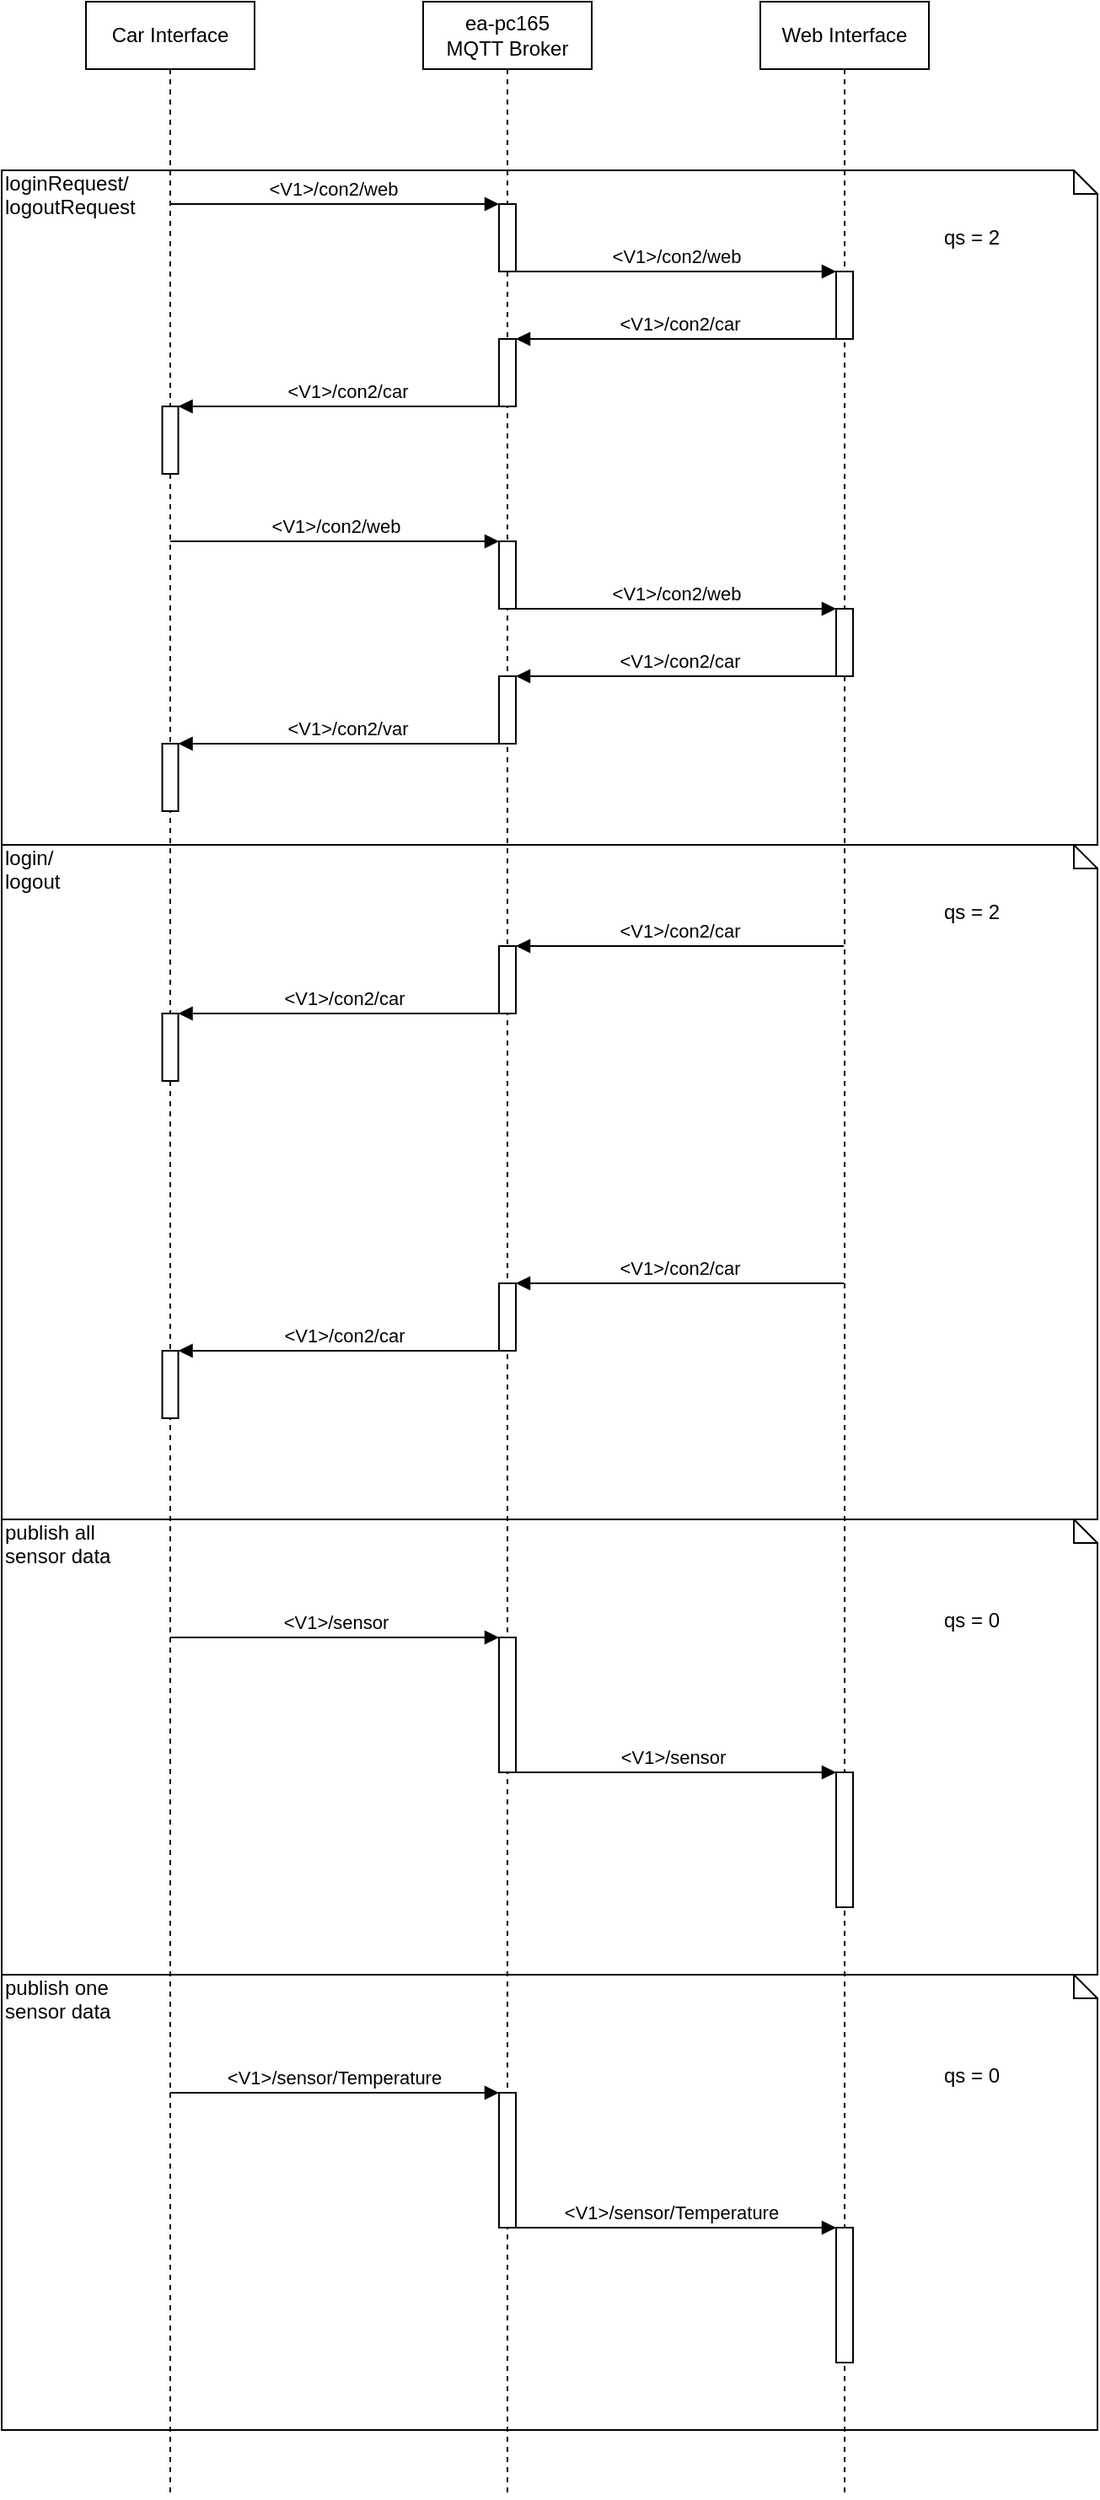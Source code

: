 <mxfile version="13.4.0" type="device"><diagram id="3o8GCCIqLFXXOW-6DPeL" name="Page-1"><mxGraphModel dx="466" dy="622" grid="1" gridSize="10" guides="1" tooltips="1" connect="1" arrows="1" fold="1" page="1" pageScale="1" pageWidth="827" pageHeight="1169" math="0" shadow="0"><root><mxCell id="0"/><mxCell id="1" parent="0"/><mxCell id="--f7s0Knas25JcGy6Pvs-100" value="login/&lt;br&gt;logout" style="shape=note;whiteSpace=wrap;html=1;size=14;verticalAlign=top;align=left;spacingTop=-6;" vertex="1" parent="1"><mxGeometry x="860" y="580" width="650" height="400" as="geometry"/></mxCell><mxCell id="--f7s0Knas25JcGy6Pvs-93" value="publish one&amp;nbsp;&lt;br&gt;sensor data" style="shape=note;whiteSpace=wrap;html=1;size=14;verticalAlign=top;align=left;spacingTop=-6;" vertex="1" parent="1"><mxGeometry x="860" y="1250" width="650" height="270" as="geometry"/></mxCell><mxCell id="--f7s0Knas25JcGy6Pvs-82" value="publish all&lt;br&gt;sensor data" style="shape=note;whiteSpace=wrap;html=1;size=14;verticalAlign=top;align=left;spacingTop=-6;" vertex="1" parent="1"><mxGeometry x="860" y="980" width="650" height="270" as="geometry"/></mxCell><mxCell id="--f7s0Knas25JcGy6Pvs-60" value="loginRequest/&lt;br&gt;logoutRequest" style="shape=note;whiteSpace=wrap;html=1;size=14;verticalAlign=top;align=left;spacingTop=-6;" vertex="1" parent="1"><mxGeometry x="860" y="180" width="650" height="400" as="geometry"/></mxCell><mxCell id="--f7s0Knas25JcGy6Pvs-8" value="Car Interface" style="shape=umlLifeline;perimeter=lifelinePerimeter;whiteSpace=wrap;html=1;container=1;collapsible=0;recursiveResize=0;outlineConnect=0;" vertex="1" parent="1"><mxGeometry x="910" y="80" width="100" height="1480" as="geometry"/></mxCell><mxCell id="--f7s0Knas25JcGy6Pvs-45" value="" style="html=1;points=[];perimeter=orthogonalPerimeter;" vertex="1" parent="--f7s0Knas25JcGy6Pvs-8"><mxGeometry x="45.25" y="240" width="9.5" height="40" as="geometry"/></mxCell><mxCell id="--f7s0Knas25JcGy6Pvs-16" value="ea-pc165 &lt;br&gt;MQTT Broker" style="shape=umlLifeline;perimeter=lifelinePerimeter;whiteSpace=wrap;html=1;container=1;collapsible=0;recursiveResize=0;outlineConnect=0;" vertex="1" parent="1"><mxGeometry x="1110" y="80" width="100" height="1480" as="geometry"/></mxCell><mxCell id="--f7s0Knas25JcGy6Pvs-54" value="" style="html=1;points=[];perimeter=orthogonalPerimeter;" vertex="1" parent="--f7s0Knas25JcGy6Pvs-16"><mxGeometry x="45" y="200" width="10" height="40" as="geometry"/></mxCell><mxCell id="--f7s0Knas25JcGy6Pvs-55" value="&amp;lt;V1&amp;gt;/con2/car" style="html=1;verticalAlign=bottom;endArrow=block;entryX=1;entryY=0;" edge="1" parent="--f7s0Knas25JcGy6Pvs-16" target="--f7s0Knas25JcGy6Pvs-54"><mxGeometry relative="1" as="geometry"><mxPoint x="249.5" y="200.0" as="sourcePoint"/></mxGeometry></mxCell><mxCell id="--f7s0Knas25JcGy6Pvs-83" value="" style="html=1;points=[];perimeter=orthogonalPerimeter;" vertex="1" parent="--f7s0Knas25JcGy6Pvs-16"><mxGeometry x="45" y="970" width="10" height="80" as="geometry"/></mxCell><mxCell id="--f7s0Knas25JcGy6Pvs-42" value="" style="html=1;points=[];perimeter=orthogonalPerimeter;" vertex="1" parent="1"><mxGeometry x="1155" y="200" width="10" height="40" as="geometry"/></mxCell><mxCell id="--f7s0Knas25JcGy6Pvs-43" value="&amp;lt;V1&amp;gt;/con2/web&amp;nbsp;" style="html=1;verticalAlign=bottom;endArrow=block;entryX=0;entryY=0;" edge="1" target="--f7s0Knas25JcGy6Pvs-42" parent="1"><mxGeometry relative="1" as="geometry"><mxPoint x="960" y="200" as="sourcePoint"/></mxGeometry></mxCell><mxCell id="--f7s0Knas25JcGy6Pvs-46" value="&amp;lt;V1&amp;gt;/con2/car" style="html=1;verticalAlign=bottom;endArrow=block;entryX=1;entryY=0;" edge="1" target="--f7s0Knas25JcGy6Pvs-45" parent="1"><mxGeometry relative="1" as="geometry"><mxPoint x="1165" y="320.0" as="sourcePoint"/></mxGeometry></mxCell><mxCell id="--f7s0Knas25JcGy6Pvs-48" value="Web Interface" style="shape=umlLifeline;perimeter=lifelinePerimeter;whiteSpace=wrap;html=1;container=1;collapsible=0;recursiveResize=0;outlineConnect=0;" vertex="1" parent="1"><mxGeometry x="1310" y="80" width="100" height="1480" as="geometry"/></mxCell><mxCell id="--f7s0Knas25JcGy6Pvs-51" value="" style="html=1;points=[];perimeter=orthogonalPerimeter;" vertex="1" parent="--f7s0Knas25JcGy6Pvs-48"><mxGeometry x="45" y="160" width="10" height="40" as="geometry"/></mxCell><mxCell id="--f7s0Knas25JcGy6Pvs-88" value="" style="html=1;points=[];perimeter=orthogonalPerimeter;" vertex="1" parent="--f7s0Knas25JcGy6Pvs-48"><mxGeometry x="45" y="1050" width="10" height="80" as="geometry"/></mxCell><mxCell id="--f7s0Knas25JcGy6Pvs-52" value="&amp;lt;V1&amp;gt;/con2/web" style="html=1;verticalAlign=bottom;endArrow=block;entryX=0;entryY=0;" edge="1" target="--f7s0Knas25JcGy6Pvs-51" parent="1"><mxGeometry relative="1" as="geometry"><mxPoint x="1165" y="240" as="sourcePoint"/></mxGeometry></mxCell><mxCell id="--f7s0Knas25JcGy6Pvs-62" value="qs = 2&lt;br&gt;" style="text;html=1;align=center;verticalAlign=middle;resizable=0;points=[];autosize=1;" vertex="1" parent="1"><mxGeometry x="1410" y="210" width="50" height="20" as="geometry"/></mxCell><mxCell id="--f7s0Knas25JcGy6Pvs-66" value="" style="html=1;points=[];perimeter=orthogonalPerimeter;" vertex="1" parent="1"><mxGeometry x="955.25" y="520" width="9.5" height="40" as="geometry"/></mxCell><mxCell id="--f7s0Knas25JcGy6Pvs-67" value="" style="html=1;points=[];perimeter=orthogonalPerimeter;" vertex="1" parent="1"><mxGeometry x="955.25" y="880" width="9.5" height="40" as="geometry"/></mxCell><mxCell id="--f7s0Knas25JcGy6Pvs-68" value="" style="html=1;points=[];perimeter=orthogonalPerimeter;" vertex="1" parent="1"><mxGeometry x="1155" y="480" width="10" height="40" as="geometry"/></mxCell><mxCell id="--f7s0Knas25JcGy6Pvs-69" value="&amp;lt;V1&amp;gt;/con2/car" style="html=1;verticalAlign=bottom;endArrow=block;entryX=1;entryY=0;" edge="1" parent="1" target="--f7s0Knas25JcGy6Pvs-68"><mxGeometry relative="1" as="geometry"><mxPoint x="1359.5" y="480.0" as="sourcePoint"/></mxGeometry></mxCell><mxCell id="--f7s0Knas25JcGy6Pvs-70" value="" style="html=1;points=[];perimeter=orthogonalPerimeter;" vertex="1" parent="1"><mxGeometry x="1155" y="840" width="10" height="40" as="geometry"/></mxCell><mxCell id="--f7s0Knas25JcGy6Pvs-71" value="&amp;lt;V1&amp;gt;/con2/car" style="html=1;verticalAlign=bottom;endArrow=block;entryX=1;entryY=0;" edge="1" parent="1" target="--f7s0Knas25JcGy6Pvs-67"><mxGeometry relative="1" as="geometry"><mxPoint x="1160" y="880" as="sourcePoint"/></mxGeometry></mxCell><mxCell id="--f7s0Knas25JcGy6Pvs-72" value="" style="html=1;points=[];perimeter=orthogonalPerimeter;" vertex="1" parent="1"><mxGeometry x="1155" y="400" width="10" height="40" as="geometry"/></mxCell><mxCell id="--f7s0Knas25JcGy6Pvs-73" value="&amp;lt;V1&amp;gt;/con2/web" style="html=1;verticalAlign=bottom;endArrow=block;entryX=0;entryY=0;" edge="1" parent="1" target="--f7s0Knas25JcGy6Pvs-72"><mxGeometry relative="1" as="geometry"><mxPoint x="960" y="400.0" as="sourcePoint"/></mxGeometry></mxCell><mxCell id="--f7s0Knas25JcGy6Pvs-74" value="&amp;lt;V1&amp;gt;/con2/var" style="html=1;verticalAlign=bottom;endArrow=block;entryX=1;entryY=0;" edge="1" parent="1" target="--f7s0Knas25JcGy6Pvs-66"><mxGeometry relative="1" as="geometry"><mxPoint x="1165" y="520.0" as="sourcePoint"/></mxGeometry></mxCell><mxCell id="--f7s0Knas25JcGy6Pvs-75" value="" style="html=1;points=[];perimeter=orthogonalPerimeter;" vertex="1" parent="1"><mxGeometry x="1355" y="440" width="10" height="40" as="geometry"/></mxCell><mxCell id="--f7s0Knas25JcGy6Pvs-76" value="&amp;lt;V1&amp;gt;/con2/web" style="html=1;verticalAlign=bottom;endArrow=block;entryX=0;entryY=0;" edge="1" parent="1" target="--f7s0Knas25JcGy6Pvs-75"><mxGeometry relative="1" as="geometry"><mxPoint x="1165" y="440.0" as="sourcePoint"/></mxGeometry></mxCell><mxCell id="--f7s0Knas25JcGy6Pvs-77" value="&amp;lt;V1&amp;gt;/con2/car" style="html=1;verticalAlign=bottom;endArrow=block;entryX=1;entryY=0;" edge="1" parent="1" target="--f7s0Knas25JcGy6Pvs-70"><mxGeometry relative="1" as="geometry"><mxPoint x="1359.5" y="840" as="sourcePoint"/></mxGeometry></mxCell><mxCell id="--f7s0Knas25JcGy6Pvs-84" value="&amp;lt;V1&amp;gt;/sensor" style="html=1;verticalAlign=bottom;endArrow=block;entryX=0;entryY=0;" edge="1" target="--f7s0Knas25JcGy6Pvs-83" parent="1" source="--f7s0Knas25JcGy6Pvs-8"><mxGeometry relative="1" as="geometry"><mxPoint x="1085" y="1050" as="sourcePoint"/></mxGeometry></mxCell><mxCell id="--f7s0Knas25JcGy6Pvs-89" value="&amp;lt;V1&amp;gt;/sensor" style="html=1;verticalAlign=bottom;endArrow=block;entryX=0;entryY=0;" edge="1" target="--f7s0Knas25JcGy6Pvs-88" parent="1" source="--f7s0Knas25JcGy6Pvs-16"><mxGeometry relative="1" as="geometry"><mxPoint x="1285" y="1130" as="sourcePoint"/></mxGeometry></mxCell><mxCell id="--f7s0Knas25JcGy6Pvs-91" value="qs = 0" style="text;html=1;align=center;verticalAlign=middle;resizable=0;points=[];autosize=1;" vertex="1" parent="1"><mxGeometry x="1410" y="1030" width="50" height="20" as="geometry"/></mxCell><mxCell id="--f7s0Knas25JcGy6Pvs-94" value="" style="html=1;points=[];perimeter=orthogonalPerimeter;" vertex="1" parent="1"><mxGeometry x="1155" y="1320" width="10" height="80" as="geometry"/></mxCell><mxCell id="--f7s0Knas25JcGy6Pvs-95" value="" style="html=1;points=[];perimeter=orthogonalPerimeter;" vertex="1" parent="1"><mxGeometry x="1355" y="1400" width="10" height="80" as="geometry"/></mxCell><mxCell id="--f7s0Knas25JcGy6Pvs-96" value="&amp;lt;V1&amp;gt;/sensor/Temperature" style="html=1;verticalAlign=bottom;endArrow=block;entryX=0;entryY=0;" edge="1" parent="1" target="--f7s0Knas25JcGy6Pvs-94"><mxGeometry relative="1" as="geometry"><mxPoint x="959.929" y="1320" as="sourcePoint"/></mxGeometry></mxCell><mxCell id="--f7s0Knas25JcGy6Pvs-97" value="&amp;lt;V1&amp;gt;/sensor/Temperature" style="html=1;verticalAlign=bottom;endArrow=block;entryX=0;entryY=0;" edge="1" parent="1"><mxGeometry relative="1" as="geometry"><mxPoint x="1159.929" y="1400" as="sourcePoint"/><mxPoint x="1355" y="1400.0" as="targetPoint"/></mxGeometry></mxCell><mxCell id="--f7s0Knas25JcGy6Pvs-98" value="qs = 0" style="text;html=1;align=center;verticalAlign=middle;resizable=0;points=[];autosize=1;" vertex="1" parent="1"><mxGeometry x="1410" y="1300" width="50" height="20" as="geometry"/></mxCell><mxCell id="--f7s0Knas25JcGy6Pvs-101" value="" style="html=1;points=[];perimeter=orthogonalPerimeter;" vertex="1" parent="1"><mxGeometry x="955.25" y="680" width="9.5" height="40" as="geometry"/></mxCell><mxCell id="--f7s0Knas25JcGy6Pvs-102" value="" style="html=1;points=[];perimeter=orthogonalPerimeter;" vertex="1" parent="1"><mxGeometry x="1155" y="640" width="10" height="40" as="geometry"/></mxCell><mxCell id="--f7s0Knas25JcGy6Pvs-103" value="&amp;lt;V1&amp;gt;/con2/car" style="html=1;verticalAlign=bottom;endArrow=block;entryX=1;entryY=0;" edge="1" parent="1" target="--f7s0Knas25JcGy6Pvs-101"><mxGeometry relative="1" as="geometry"><mxPoint x="1160" y="680" as="sourcePoint"/></mxGeometry></mxCell><mxCell id="--f7s0Knas25JcGy6Pvs-104" value="&amp;lt;V1&amp;gt;/con2/car" style="html=1;verticalAlign=bottom;endArrow=block;entryX=1;entryY=0;" edge="1" parent="1" target="--f7s0Knas25JcGy6Pvs-102"><mxGeometry relative="1" as="geometry"><mxPoint x="1359.5" y="640" as="sourcePoint"/></mxGeometry></mxCell><mxCell id="--f7s0Knas25JcGy6Pvs-105" value="qs = 2" style="text;html=1;align=center;verticalAlign=middle;resizable=0;points=[];autosize=1;" vertex="1" parent="1"><mxGeometry x="1410" y="610" width="50" height="20" as="geometry"/></mxCell></root></mxGraphModel></diagram></mxfile>